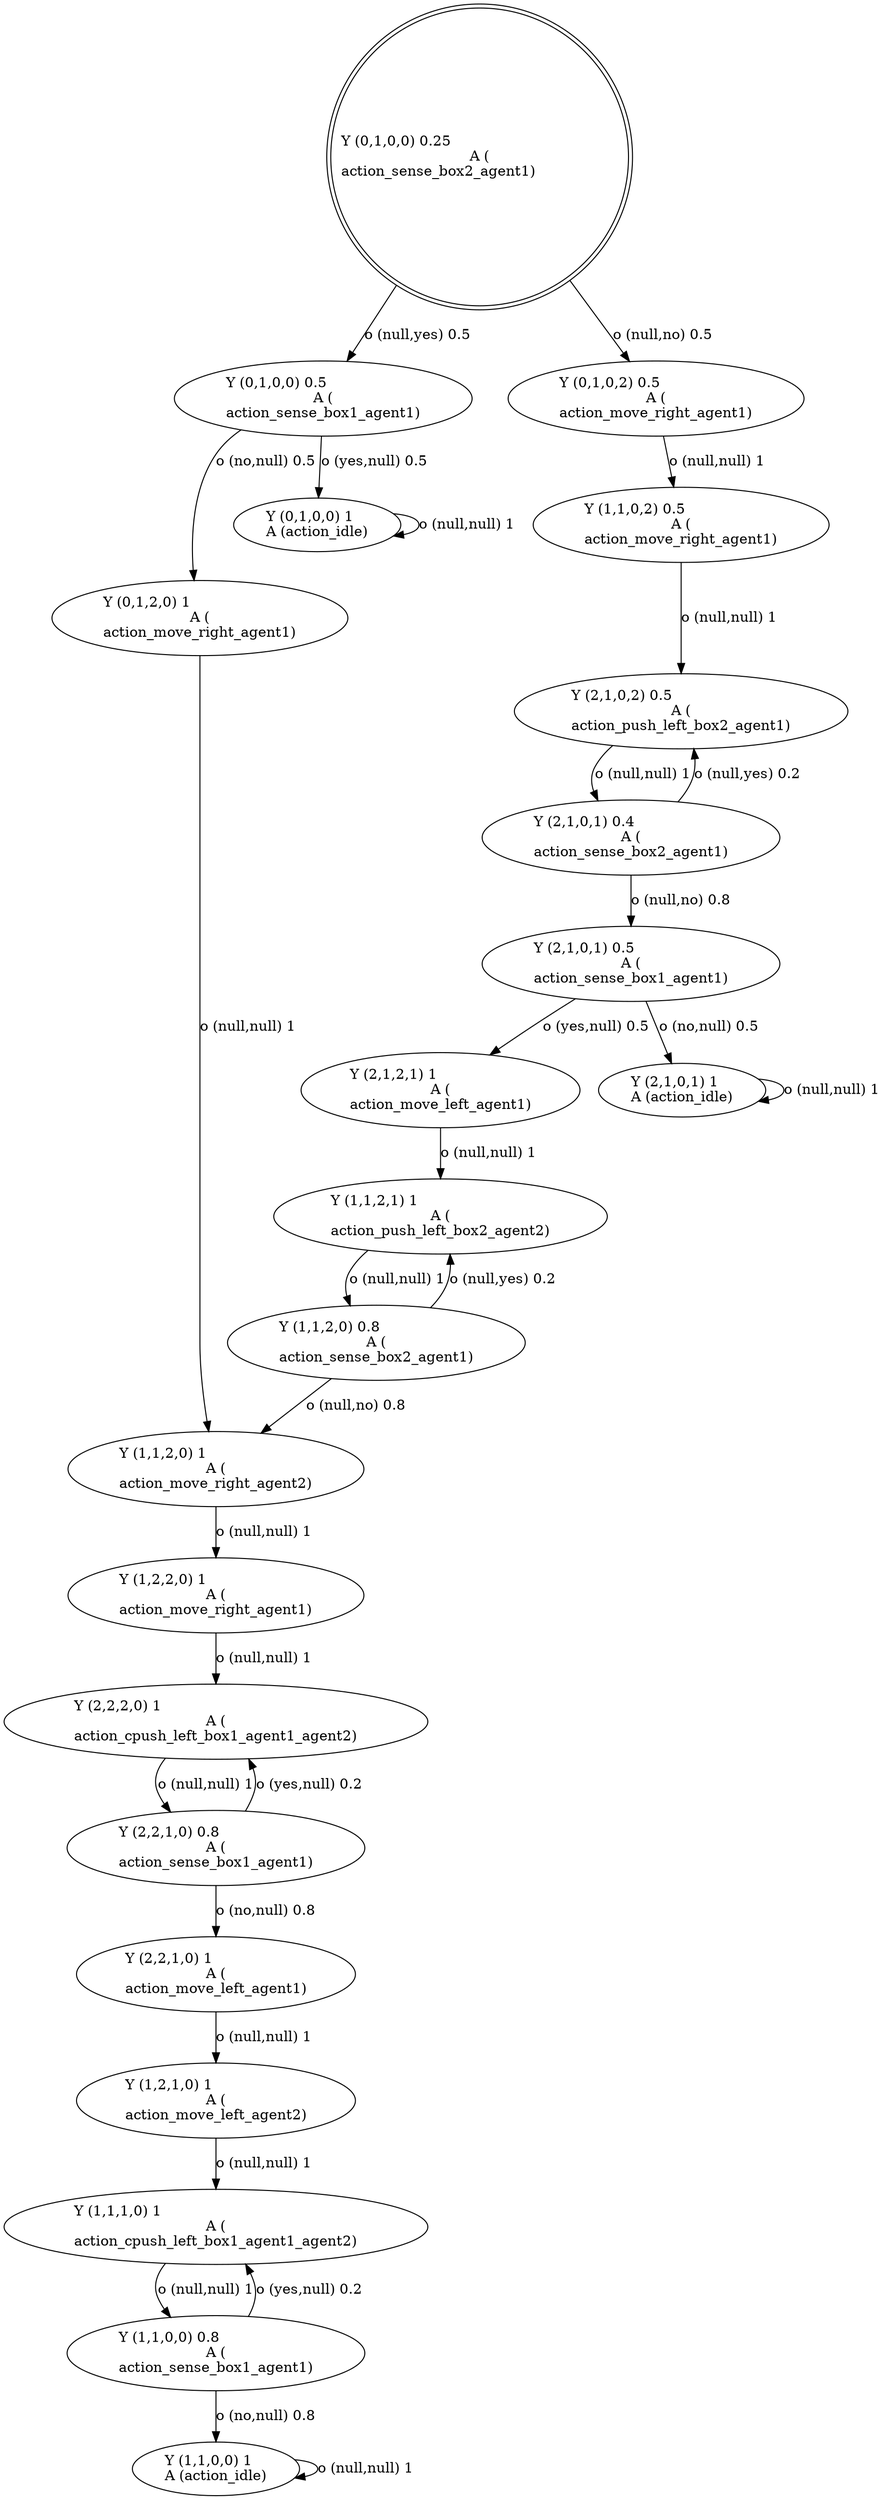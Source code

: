 digraph G
{
root [label="Y (0,1,0,0) 0.25\lA (\naction_sense_box2_agent1)\l" shape=doublecircle labeljust="l"];
x0row63 [label="Y (2,1,0,1) 0.5\lA (\naction_sense_box1_agent1)\l"];
x0row64 [label="Y (2,1,2,1) 1\lA (\naction_move_left_agent1)\l"];
x0row71 [label="Y (1,1,2,1) 1\lA (\naction_push_left_box2_agent2)\l"];
x0row74 [label="Y (1,1,2,0) 0.8\lA (\naction_sense_box2_agent1)\l"];
x0row10 [label="Y (0,1,2,0) 1\lA (\naction_move_right_agent1)\l"];
x0row16 [label="Y (1,1,2,0) 1\lA (\naction_move_right_agent2)\l"];
x0row13 [label="Y (1,1,0,0) 1\lA (action_idle)\l"];
x0row21 [label="Y (1,2,2,0) 1\lA (\naction_move_right_agent1)\l"];
x0row22 [label="Y (2,2,2,0) 1\lA (\naction_cpush_left_box1_agent1_agent2)\l"];
x0row23 [label="Y (2,2,1,0) 0.8\lA (\naction_sense_box1_agent1)\l"];
x0row24 [label="Y (2,2,1,0) 1\lA (\naction_move_left_agent1)\l"];
x0row28 [label="Y (1,2,1,0) 1\lA (\naction_move_left_agent2)\l"];
x0row31 [label="Y (1,1,1,0) 1\lA (\naction_cpush_left_box1_agent1_agent2)\l"];
x0row32 [label="Y (1,1,0,0) 0.8\lA (\naction_sense_box1_agent1)\l"];
x0row65 [label="Y (2,1,0,1) 1\lA (action_idle)\l"];
x0row43 [label="Y (1,1,0,2) 0.5\lA (\naction_move_right_agent1)\l"];
x0row48 [label="Y (2,1,0,2) 0.5\lA (\naction_push_left_box2_agent1)\l"];
x0row53 [label="Y (2,1,0,1) 0.4\lA (\naction_sense_box2_agent1)\l"];
x0row6 [label="Y (0,1,0,0) 0.5\lA (\naction_sense_box1_agent1)\l"];
x0row7 [label="Y (0,1,0,2) 0.5\lA (\naction_move_right_agent1)\l"];
x0row9 [label="Y (0,1,0,0) 1\lA (action_idle)\l"];
root -> x0row6 [label="o (null,yes) 0.5\l"];
root -> x0row7 [label="o (null,no) 0.5\l"];
x0row6 -> x0row9 [label="o (yes,null) 0.5\l"];
x0row6 -> x0row10 [label="o (no,null) 0.5\l"];
x0row9 -> x0row9 [label="o (null,null) 1\l"];
x0row10 -> x0row16 [label="o (null,null) 1\l"];
x0row16 -> x0row21 [label="o (null,null) 1\l"];
x0row21 -> x0row22 [label="o (null,null) 1\l"];
x0row22 -> x0row23 [label="o (null,null) 1\l"];
x0row23 -> x0row22 [label="o (yes,null) 0.2\l"];
x0row23 -> x0row24 [label="o (no,null) 0.8\l"];
x0row24 -> x0row28 [label="o (null,null) 1\l"];
x0row28 -> x0row31 [label="o (null,null) 1\l"];
x0row31 -> x0row32 [label="o (null,null) 1\l"];
x0row32 -> x0row31 [label="o (yes,null) 0.2\l"];
x0row32 -> x0row13 [label="o (no,null) 0.8\l"];
x0row13 -> x0row13 [label="o (null,null) 1\l"];
x0row7 -> x0row43 [label="o (null,null) 1\l"];
x0row43 -> x0row48 [label="o (null,null) 1\l"];
x0row48 -> x0row53 [label="o (null,null) 1\l"];
x0row53 -> x0row48 [label="o (null,yes) 0.2\l"];
x0row53 -> x0row63 [label="o (null,no) 0.8\l"];
x0row63 -> x0row64 [label="o (yes,null) 0.5\l"];
x0row63 -> x0row65 [label="o (no,null) 0.5\l"];
x0row64 -> x0row71 [label="o (null,null) 1\l"];
x0row71 -> x0row74 [label="o (null,null) 1\l"];
x0row74 -> x0row71 [label="o (null,yes) 0.2\l"];
x0row74 -> x0row16 [label="o (null,no) 0.8\l"];
x0row65 -> x0row65 [label="o (null,null) 1\l"];
}
